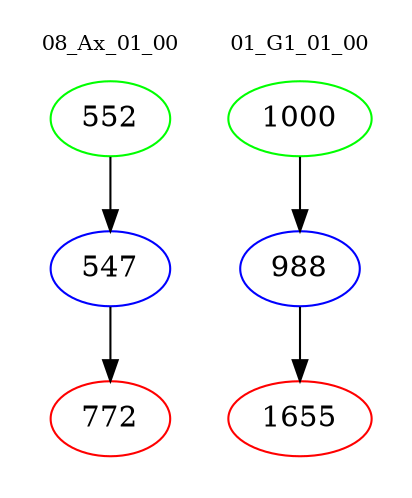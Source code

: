 digraph{
subgraph cluster_0 {
color = white
label = "08_Ax_01_00";
fontsize=10;
T0_552 [label="552", color="green"]
T0_552 -> T0_547 [color="black"]
T0_547 [label="547", color="blue"]
T0_547 -> T0_772 [color="black"]
T0_772 [label="772", color="red"]
}
subgraph cluster_1 {
color = white
label = "01_G1_01_00";
fontsize=10;
T1_1000 [label="1000", color="green"]
T1_1000 -> T1_988 [color="black"]
T1_988 [label="988", color="blue"]
T1_988 -> T1_1655 [color="black"]
T1_1655 [label="1655", color="red"]
}
}
